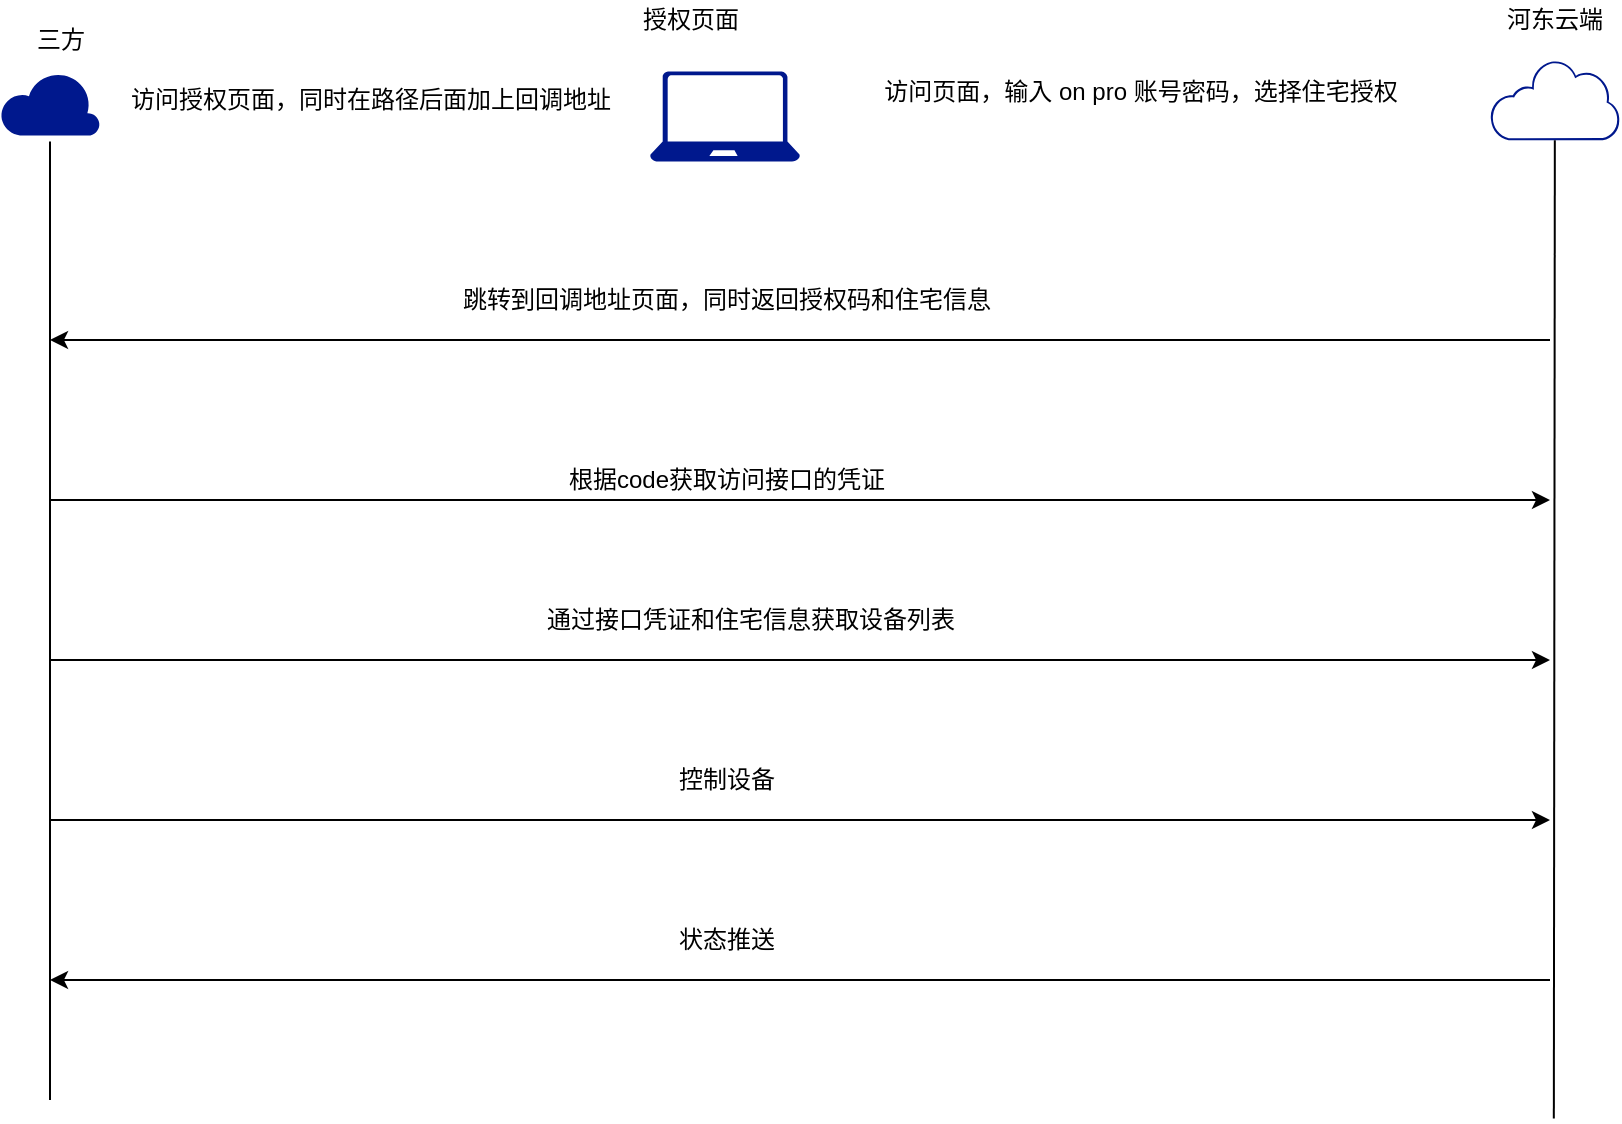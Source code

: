 <mxfile version="17.2.4" type="github">
  <diagram name="Page-1" id="aaaa8250-4180-3840-79b5-4cada1eebb92">
    <mxGraphModel dx="946" dy="562" grid="1" gridSize="10" guides="1" tooltips="1" connect="1" arrows="1" fold="1" page="1" pageScale="1" pageWidth="850" pageHeight="1100" background="none" math="0" shadow="0">
      <root>
        <mxCell id="0" />
        <mxCell id="1" parent="0" />
        <mxCell id="B52o-jHETOvUlBoRqFKK-2" value="" style="sketch=0;aspect=fixed;pointerEvents=1;shadow=0;dashed=0;html=1;strokeColor=none;labelPosition=center;verticalLabelPosition=bottom;verticalAlign=top;align=center;fillColor=#00188D;shape=mxgraph.mscae.enterprise.internet_hollow" vertex="1" parent="1">
          <mxGeometry x="940" y="99.9" width="64.84" height="40.2" as="geometry" />
        </mxCell>
        <mxCell id="B52o-jHETOvUlBoRqFKK-3" value="河东云端" style="text;html=1;align=center;verticalAlign=middle;resizable=0;points=[];autosize=1;strokeColor=none;fillColor=none;" vertex="1" parent="1">
          <mxGeometry x="942.42" y="70" width="60" height="20" as="geometry" />
        </mxCell>
        <mxCell id="B52o-jHETOvUlBoRqFKK-4" value="三方" style="text;html=1;align=center;verticalAlign=middle;resizable=0;points=[];autosize=1;strokeColor=none;fillColor=none;" vertex="1" parent="1">
          <mxGeometry x="205" y="79.9" width="40" height="20" as="geometry" />
        </mxCell>
        <mxCell id="B52o-jHETOvUlBoRqFKK-6" value="访问授权页面，同时在路径后面加上回调地址" style="text;html=1;align=center;verticalAlign=middle;resizable=0;points=[];autosize=1;strokeColor=none;fillColor=none;" vertex="1" parent="1">
          <mxGeometry x="250" y="110" width="260" height="20" as="geometry" />
        </mxCell>
        <mxCell id="B52o-jHETOvUlBoRqFKK-7" value="" style="sketch=0;aspect=fixed;pointerEvents=1;shadow=0;dashed=0;html=1;strokeColor=none;labelPosition=center;verticalLabelPosition=bottom;verticalAlign=top;align=center;fillColor=#00188D;shape=mxgraph.azure.laptop" vertex="1" parent="1">
          <mxGeometry x="520" y="105.8" width="75" height="45" as="geometry" />
        </mxCell>
        <mxCell id="B52o-jHETOvUlBoRqFKK-10" value="访问页面，输入 on pro 账号密码，选择住宅授权" style="text;html=1;align=center;verticalAlign=middle;resizable=0;points=[];autosize=1;strokeColor=none;fillColor=none;" vertex="1" parent="1">
          <mxGeometry x="630" y="105.8" width="270" height="20" as="geometry" />
        </mxCell>
        <mxCell id="B52o-jHETOvUlBoRqFKK-11" value="跳转到回调地址页面，同时返回授权码和住宅信息" style="text;html=1;align=center;verticalAlign=middle;resizable=0;points=[];autosize=1;strokeColor=none;fillColor=none;" vertex="1" parent="1">
          <mxGeometry x="417.5" y="210" width="280" height="20" as="geometry" />
        </mxCell>
        <mxCell id="B52o-jHETOvUlBoRqFKK-12" value="根据code获取访问接口的凭证" style="text;html=1;align=center;verticalAlign=middle;resizable=0;points=[];autosize=1;strokeColor=none;fillColor=none;" vertex="1" parent="1">
          <mxGeometry x="472.5" y="300" width="170" height="20" as="geometry" />
        </mxCell>
        <mxCell id="B52o-jHETOvUlBoRqFKK-14" value="通过接口凭证和住宅信息获取设备列表" style="text;html=1;align=center;verticalAlign=middle;resizable=0;points=[];autosize=1;strokeColor=none;fillColor=none;" vertex="1" parent="1">
          <mxGeometry x="460" y="370" width="220" height="20" as="geometry" />
        </mxCell>
        <mxCell id="B52o-jHETOvUlBoRqFKK-15" value="授权页面" style="text;html=1;align=center;verticalAlign=middle;resizable=0;points=[];autosize=1;strokeColor=none;fillColor=none;" vertex="1" parent="1">
          <mxGeometry x="510" y="70" width="60" height="20" as="geometry" />
        </mxCell>
        <mxCell id="B52o-jHETOvUlBoRqFKK-16" value="控制设备" style="text;html=1;align=center;verticalAlign=middle;resizable=0;points=[];autosize=1;strokeColor=none;fillColor=none;" vertex="1" parent="1">
          <mxGeometry x="527.5" y="450" width="60" height="20" as="geometry" />
        </mxCell>
        <mxCell id="B52o-jHETOvUlBoRqFKK-17" value="状态推送" style="text;html=1;align=center;verticalAlign=middle;resizable=0;points=[];autosize=1;strokeColor=none;fillColor=none;" vertex="1" parent="1">
          <mxGeometry x="527.5" y="530" width="60" height="20" as="geometry" />
        </mxCell>
        <mxCell id="B52o-jHETOvUlBoRqFKK-20" value="" style="endArrow=classic;html=1;rounded=0;" edge="1" parent="1">
          <mxGeometry width="50" height="50" relative="1" as="geometry">
            <mxPoint x="970" y="240" as="sourcePoint" />
            <mxPoint x="220" y="240" as="targetPoint" />
          </mxGeometry>
        </mxCell>
        <mxCell id="B52o-jHETOvUlBoRqFKK-21" value="" style="endArrow=classic;html=1;rounded=0;" edge="1" parent="1">
          <mxGeometry width="50" height="50" relative="1" as="geometry">
            <mxPoint x="220" y="320" as="sourcePoint" />
            <mxPoint x="970" y="320" as="targetPoint" />
          </mxGeometry>
        </mxCell>
        <mxCell id="B52o-jHETOvUlBoRqFKK-22" value="" style="endArrow=classic;html=1;rounded=0;" edge="1" parent="1">
          <mxGeometry width="50" height="50" relative="1" as="geometry">
            <mxPoint x="220" y="400" as="sourcePoint" />
            <mxPoint x="970" y="400" as="targetPoint" />
          </mxGeometry>
        </mxCell>
        <mxCell id="B52o-jHETOvUlBoRqFKK-23" value="" style="endArrow=classic;html=1;rounded=0;" edge="1" parent="1">
          <mxGeometry width="50" height="50" relative="1" as="geometry">
            <mxPoint x="220" y="480" as="sourcePoint" />
            <mxPoint x="970" y="480" as="targetPoint" />
          </mxGeometry>
        </mxCell>
        <mxCell id="B52o-jHETOvUlBoRqFKK-24" value="" style="endArrow=classic;html=1;rounded=0;" edge="1" parent="1">
          <mxGeometry width="50" height="50" relative="1" as="geometry">
            <mxPoint x="970" y="560" as="sourcePoint" />
            <mxPoint x="220" y="560" as="targetPoint" />
          </mxGeometry>
        </mxCell>
        <mxCell id="B52o-jHETOvUlBoRqFKK-28" value="" style="endArrow=none;html=1;rounded=0;entryX=0.5;entryY=1;entryDx=0;entryDy=0;entryPerimeter=0;" edge="1" parent="1">
          <mxGeometry width="50" height="50" relative="1" as="geometry">
            <mxPoint x="220" y="620" as="sourcePoint" />
            <mxPoint x="220" y="140.7" as="targetPoint" />
          </mxGeometry>
        </mxCell>
        <mxCell id="B52o-jHETOvUlBoRqFKK-29" value="" style="endArrow=none;html=1;rounded=0;entryX=0.5;entryY=1;entryDx=0;entryDy=0;entryPerimeter=0;" edge="1" parent="1" target="B52o-jHETOvUlBoRqFKK-2">
          <mxGeometry width="50" height="50" relative="1" as="geometry">
            <mxPoint x="971.92" y="629.3" as="sourcePoint" />
            <mxPoint x="971.92" y="150.0" as="targetPoint" />
          </mxGeometry>
        </mxCell>
        <mxCell id="B52o-jHETOvUlBoRqFKK-30" value="" style="sketch=0;aspect=fixed;pointerEvents=1;shadow=0;dashed=0;html=1;strokeColor=none;labelPosition=center;verticalLabelPosition=bottom;verticalAlign=top;align=center;fillColor=#00188D;shape=mxgraph.azure.cloud" vertex="1" parent="1">
          <mxGeometry x="195" y="105.8" width="50" height="32" as="geometry" />
        </mxCell>
      </root>
    </mxGraphModel>
  </diagram>
</mxfile>
